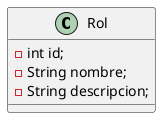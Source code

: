 @startuml
    class Rol{
        - int id;
        - String nombre;
        - String descripcion;
    }
@enduml
